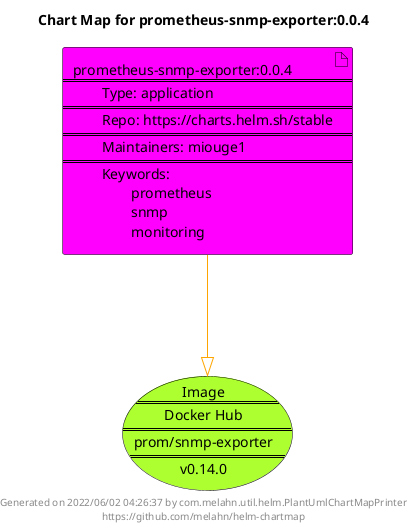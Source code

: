 @startuml
skinparam linetype ortho
skinparam backgroundColor white
skinparam usecaseBorderColor black
skinparam usecaseArrowColor LightSlateGray
skinparam artifactBorderColor black
skinparam artifactArrowColor LightSlateGray

title Chart Map for prometheus-snmp-exporter:0.0.4

'There is one referenced Helm Chart
artifact "prometheus-snmp-exporter:0.0.4\n====\n\tType: application\n====\n\tRepo: https://charts.helm.sh/stable\n====\n\tMaintainers: miouge1\n====\n\tKeywords: \n\t\tprometheus\n\t\tsnmp\n\t\tmonitoring" as prometheus_snmp_exporter_0_0_4 #Fuchsia

'There is one referenced Docker Image
usecase "Image\n====\nDocker Hub\n====\nprom/snmp-exporter\n====\nv0.14.0" as prom_snmp_exporter_v0_14_0 #GreenYellow

'Chart Dependencies
prometheus_snmp_exporter_0_0_4--[#orange]-|>prom_snmp_exporter_v0_14_0

center footer Generated on 2022/06/02 04:26:37 by com.melahn.util.helm.PlantUmlChartMapPrinter\nhttps://github.com/melahn/helm-chartmap
@enduml
